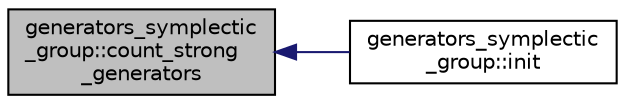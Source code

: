 digraph "generators_symplectic_group::count_strong_generators"
{
  edge [fontname="Helvetica",fontsize="10",labelfontname="Helvetica",labelfontsize="10"];
  node [fontname="Helvetica",fontsize="10",shape=record];
  rankdir="LR";
  Node16 [label="generators_symplectic\l_group::count_strong\l_generators",height=0.2,width=0.4,color="black", fillcolor="grey75", style="filled", fontcolor="black"];
  Node16 -> Node17 [dir="back",color="midnightblue",fontsize="10",style="solid",fontname="Helvetica"];
  Node17 [label="generators_symplectic\l_group::init",height=0.2,width=0.4,color="black", fillcolor="white", style="filled",URL="$d7/dd9/classgenerators__symplectic__group.html#a3f0418f9f639b4a2ab1ce3b6ea89233d"];
}
